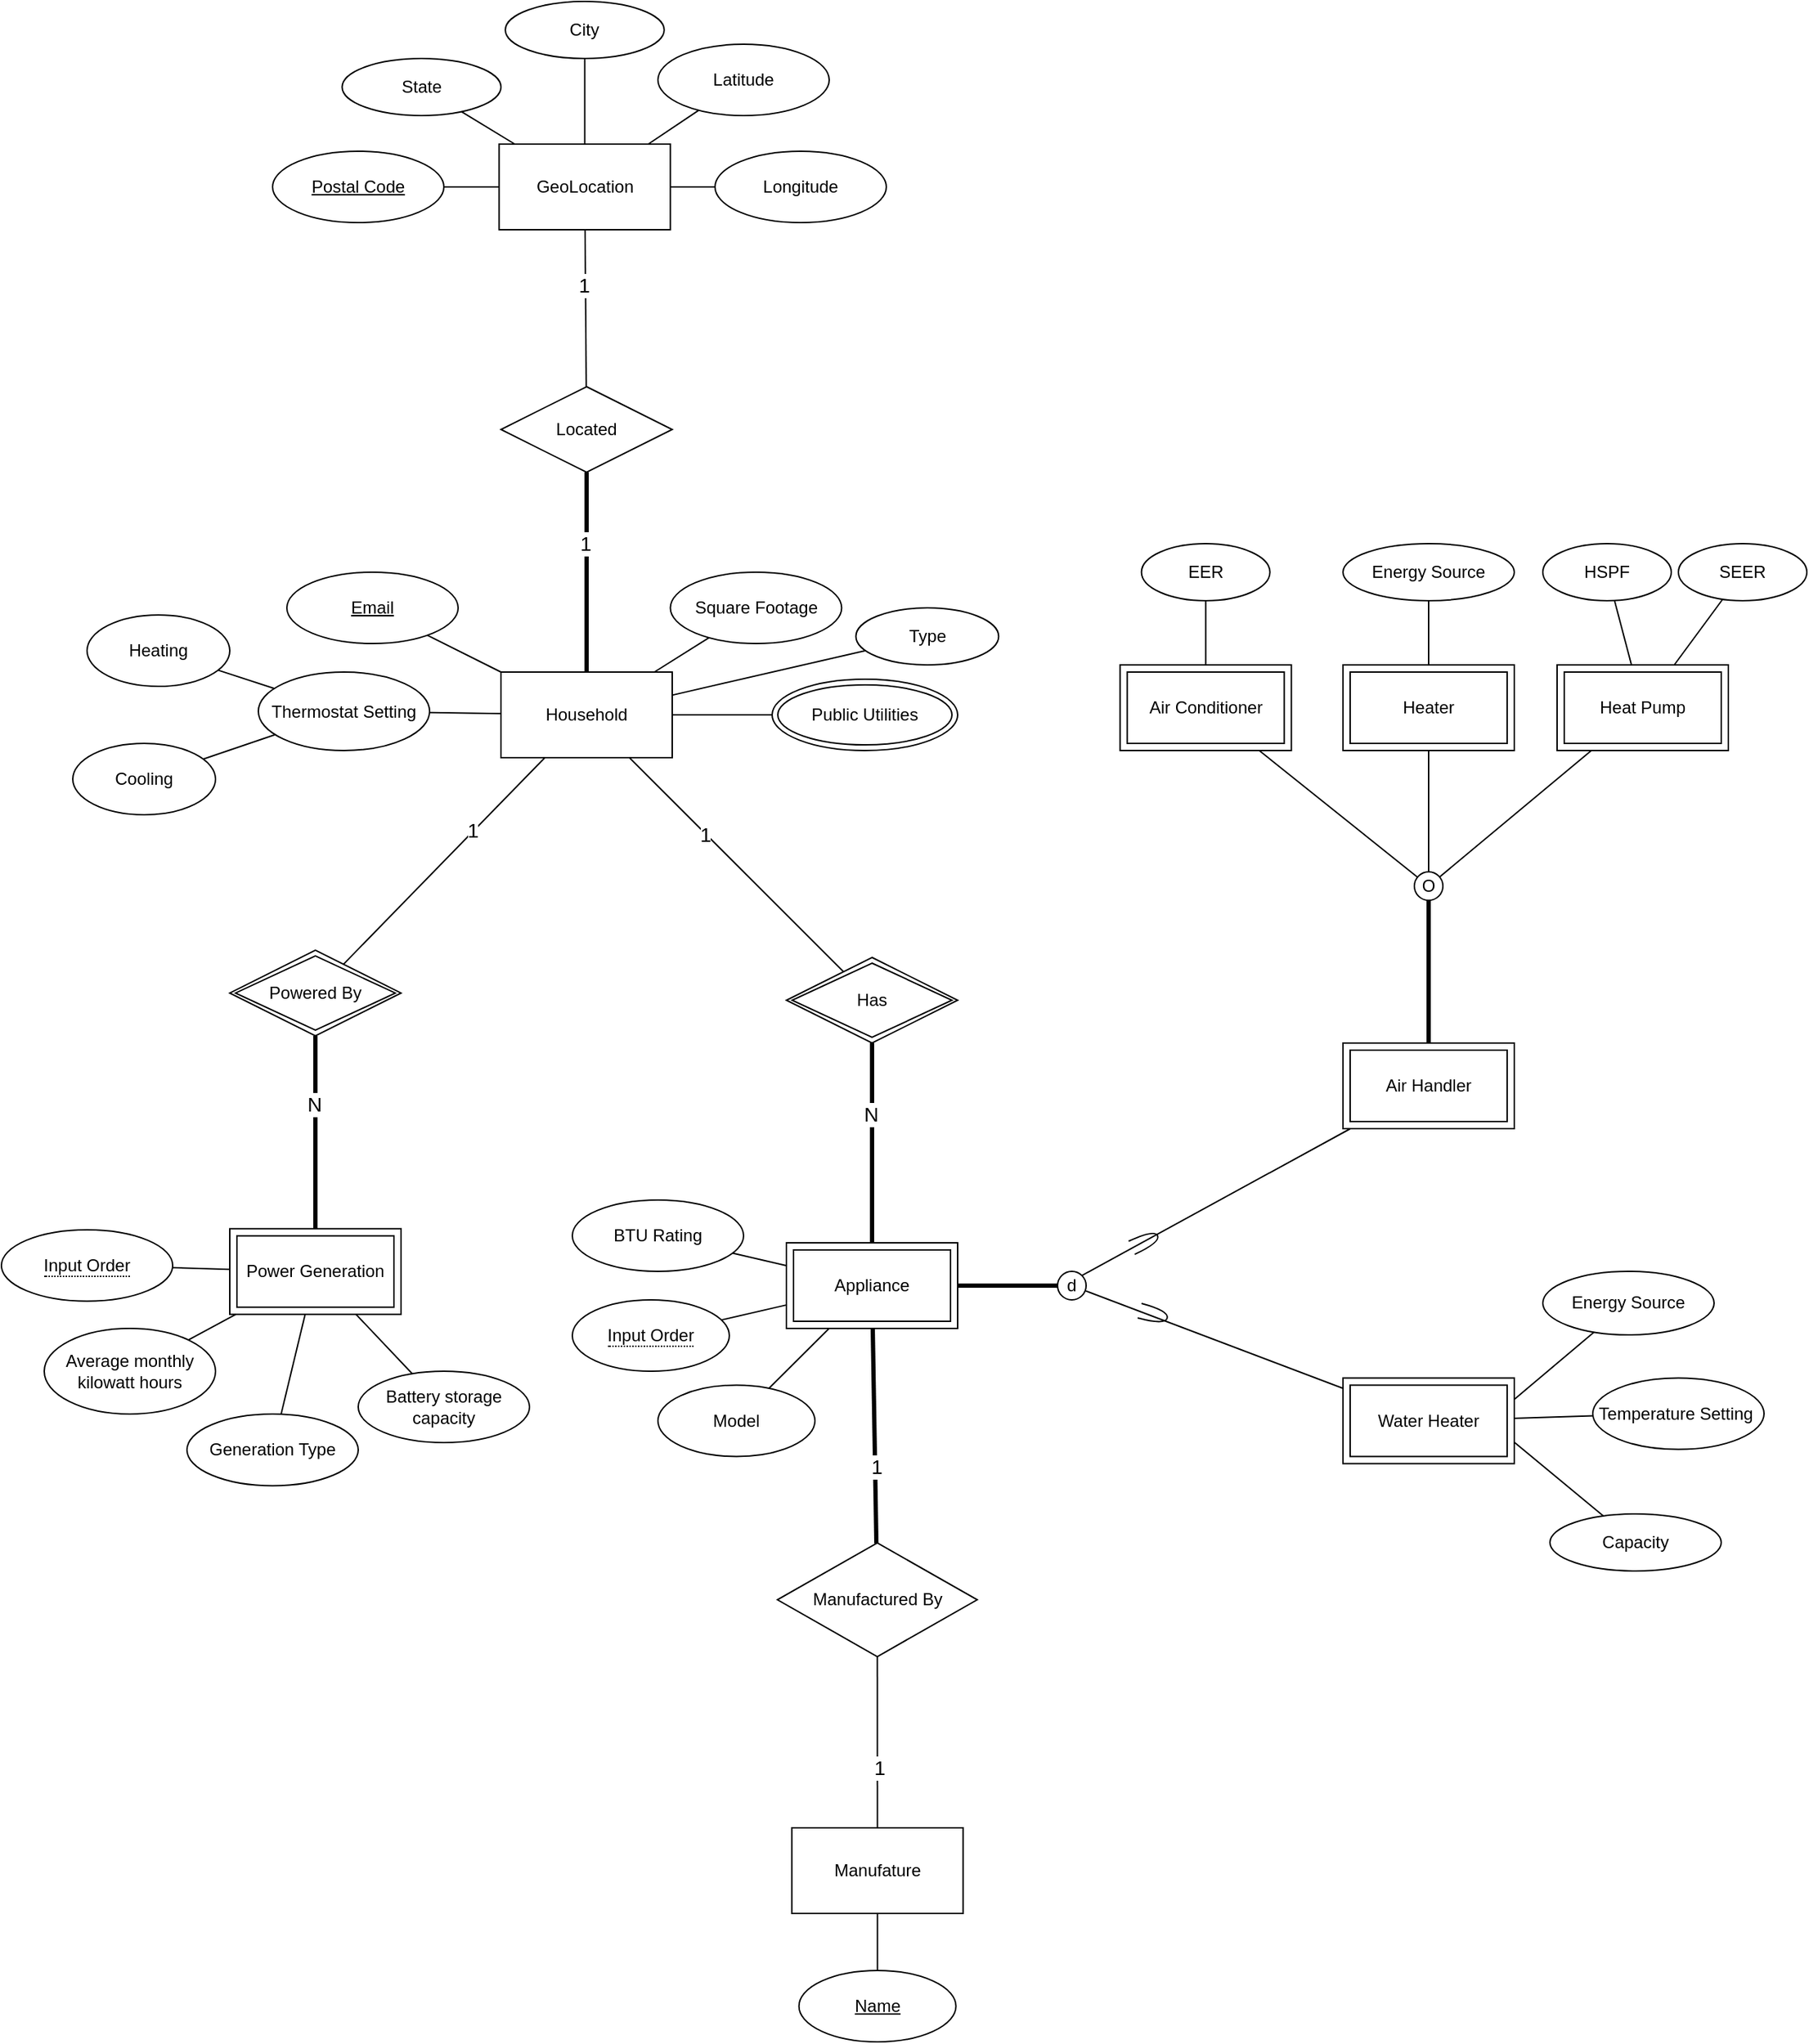 <mxfile version="21.0.6" type="github">
  <diagram id="R2lEEEUBdFMjLlhIrx00" name="Page-1">
    <mxGraphModel dx="1754" dy="2051" grid="1" gridSize="10" guides="1" tooltips="1" connect="1" arrows="1" fold="1" page="1" pageScale="1" pageWidth="850" pageHeight="1100" math="0" shadow="0" extFonts="Permanent Marker^https://fonts.googleapis.com/css?family=Permanent+Marker">
      <root>
        <mxCell id="0" />
        <mxCell id="1" parent="0" />
        <mxCell id="ZcMORs6bKGyeQukblqIx-1" value="Household" style="rounded=0;whiteSpace=wrap;html=1;" parent="1" vertex="1">
          <mxGeometry x="450" y="250" width="120" height="60" as="geometry" />
        </mxCell>
        <mxCell id="ZcMORs6bKGyeQukblqIx-2" value="&lt;u&gt;Email&lt;/u&gt;" style="ellipse;whiteSpace=wrap;html=1;" parent="1" vertex="1">
          <mxGeometry x="300" y="180" width="120" height="50" as="geometry" />
        </mxCell>
        <mxCell id="ZcMORs6bKGyeQukblqIx-3" value="Square Footage" style="ellipse;whiteSpace=wrap;html=1;" parent="1" vertex="1">
          <mxGeometry x="568.71" y="180" width="120" height="50" as="geometry" />
        </mxCell>
        <mxCell id="ZcMORs6bKGyeQukblqIx-4" value="Type" style="ellipse;whiteSpace=wrap;html=1;" parent="1" vertex="1">
          <mxGeometry x="698.71" y="205" width="100" height="40" as="geometry" />
        </mxCell>
        <mxCell id="ZcMORs6bKGyeQukblqIx-6" value="Public Utilities" style="ellipse;shape=doubleEllipse;whiteSpace=wrap;html=1;" parent="1" vertex="1">
          <mxGeometry x="640" y="255" width="130" height="50" as="geometry" />
        </mxCell>
        <mxCell id="ZcMORs6bKGyeQukblqIx-8" value="Thermostat Setting" style="ellipse;whiteSpace=wrap;html=1;" parent="1" vertex="1">
          <mxGeometry x="280" y="250" width="120" height="55" as="geometry" />
        </mxCell>
        <mxCell id="ZcMORs6bKGyeQukblqIx-9" value="Heating" style="ellipse;whiteSpace=wrap;html=1;" parent="1" vertex="1">
          <mxGeometry x="160" y="210" width="100" height="50" as="geometry" />
        </mxCell>
        <mxCell id="ZcMORs6bKGyeQukblqIx-10" value="Cooling" style="ellipse;whiteSpace=wrap;html=1;" parent="1" vertex="1">
          <mxGeometry x="150" y="300" width="100" height="50" as="geometry" />
        </mxCell>
        <mxCell id="ZcMORs6bKGyeQukblqIx-13" value="" style="endArrow=none;html=1;rounded=0;" parent="1" source="ZcMORs6bKGyeQukblqIx-9" target="ZcMORs6bKGyeQukblqIx-8" edge="1">
          <mxGeometry width="50" height="50" relative="1" as="geometry">
            <mxPoint x="650" y="420" as="sourcePoint" />
            <mxPoint x="700" y="370" as="targetPoint" />
          </mxGeometry>
        </mxCell>
        <mxCell id="ZcMORs6bKGyeQukblqIx-14" value="" style="endArrow=none;html=1;rounded=0;" parent="1" source="ZcMORs6bKGyeQukblqIx-10" target="ZcMORs6bKGyeQukblqIx-8" edge="1">
          <mxGeometry width="50" height="50" relative="1" as="geometry">
            <mxPoint x="177" y="235" as="sourcePoint" />
            <mxPoint x="233" y="265" as="targetPoint" />
          </mxGeometry>
        </mxCell>
        <mxCell id="ZcMORs6bKGyeQukblqIx-15" value="" style="endArrow=none;html=1;rounded=0;" parent="1" source="ZcMORs6bKGyeQukblqIx-8" target="ZcMORs6bKGyeQukblqIx-1" edge="1">
          <mxGeometry width="50" height="50" relative="1" as="geometry">
            <mxPoint x="187" y="245" as="sourcePoint" />
            <mxPoint x="243" y="275" as="targetPoint" />
          </mxGeometry>
        </mxCell>
        <mxCell id="ZcMORs6bKGyeQukblqIx-17" value="" style="endArrow=none;html=1;rounded=0;" parent="1" source="ZcMORs6bKGyeQukblqIx-2" target="ZcMORs6bKGyeQukblqIx-1" edge="1">
          <mxGeometry width="50" height="50" relative="1" as="geometry">
            <mxPoint x="207" y="265" as="sourcePoint" />
            <mxPoint x="263" y="295" as="targetPoint" />
          </mxGeometry>
        </mxCell>
        <mxCell id="ZcMORs6bKGyeQukblqIx-18" value="" style="endArrow=none;html=1;rounded=0;" parent="1" source="ZcMORs6bKGyeQukblqIx-3" target="ZcMORs6bKGyeQukblqIx-1" edge="1">
          <mxGeometry width="50" height="50" relative="1" as="geometry">
            <mxPoint x="217" y="275" as="sourcePoint" />
            <mxPoint x="273" y="305" as="targetPoint" />
          </mxGeometry>
        </mxCell>
        <mxCell id="ZcMORs6bKGyeQukblqIx-19" value="" style="endArrow=none;html=1;rounded=0;" parent="1" source="ZcMORs6bKGyeQukblqIx-4" target="ZcMORs6bKGyeQukblqIx-1" edge="1">
          <mxGeometry width="50" height="50" relative="1" as="geometry">
            <mxPoint x="227" y="285" as="sourcePoint" />
            <mxPoint x="283" y="315" as="targetPoint" />
          </mxGeometry>
        </mxCell>
        <mxCell id="ZcMORs6bKGyeQukblqIx-20" value="" style="endArrow=none;html=1;rounded=0;" parent="1" source="ZcMORs6bKGyeQukblqIx-1" target="ZcMORs6bKGyeQukblqIx-6" edge="1">
          <mxGeometry width="50" height="50" relative="1" as="geometry">
            <mxPoint x="237" y="295" as="sourcePoint" />
            <mxPoint x="293" y="325" as="targetPoint" />
          </mxGeometry>
        </mxCell>
        <mxCell id="A5L_Ntw7c8k01qRRpLFl-2" value="" style="endArrow=none;html=1;rounded=0;startArrow=none;" parent="1" source="A5L_Ntw7c8k01qRRpLFl-5" edge="1">
          <mxGeometry width="50" height="50" relative="1" as="geometry">
            <mxPoint x="709.5" y="425" as="sourcePoint" />
            <mxPoint x="710" y="550" as="targetPoint" />
          </mxGeometry>
        </mxCell>
        <mxCell id="A5L_Ntw7c8k01qRRpLFl-6" value="" style="endArrow=none;html=1;rounded=0;" parent="1" source="ZcMORs6bKGyeQukblqIx-1" target="A5L_Ntw7c8k01qRRpLFl-5" edge="1">
          <mxGeometry width="50" height="50" relative="1" as="geometry">
            <mxPoint x="510" y="310" as="sourcePoint" />
            <mxPoint x="510" y="430" as="targetPoint" />
          </mxGeometry>
        </mxCell>
        <mxCell id="A5L_Ntw7c8k01qRRpLFl-12" value="1" style="edgeLabel;html=1;align=center;verticalAlign=middle;resizable=0;points=[];fontSize=14;" parent="A5L_Ntw7c8k01qRRpLFl-6" vertex="1" connectable="0">
          <mxGeometry x="-0.292" y="-1" relative="1" as="geometry">
            <mxPoint as="offset" />
          </mxGeometry>
        </mxCell>
        <mxCell id="A5L_Ntw7c8k01qRRpLFl-5" value="Has" style="shape=rhombus;double=1;perimeter=rhombusPerimeter;whiteSpace=wrap;html=1;align=center;" parent="1" vertex="1">
          <mxGeometry x="650" y="450" width="120" height="60" as="geometry" />
        </mxCell>
        <mxCell id="A5L_Ntw7c8k01qRRpLFl-7" value="Appliance" style="shape=ext;margin=3;double=1;whiteSpace=wrap;html=1;align=center;" parent="1" vertex="1">
          <mxGeometry x="650" y="650" width="120" height="60" as="geometry" />
        </mxCell>
        <mxCell id="A5L_Ntw7c8k01qRRpLFl-8" value="&lt;span style=&quot;border-bottom: 1px dotted&quot;&gt;Input Order&lt;/span&gt;" style="ellipse;whiteSpace=wrap;html=1;align=center;" parent="1" vertex="1">
          <mxGeometry x="500.0" y="690" width="110" height="50" as="geometry" />
        </mxCell>
        <mxCell id="A5L_Ntw7c8k01qRRpLFl-11" value="" style="endArrow=none;html=1;rounded=0;" parent="1" source="A5L_Ntw7c8k01qRRpLFl-8" target="A5L_Ntw7c8k01qRRpLFl-7" edge="1">
          <mxGeometry width="50" height="50" relative="1" as="geometry">
            <mxPoint x="570" y="679.47" as="sourcePoint" />
            <mxPoint x="620" y="679.47" as="targetPoint" />
          </mxGeometry>
        </mxCell>
        <mxCell id="A5L_Ntw7c8k01qRRpLFl-16" value="" style="endArrow=none;html=1;rounded=0;strokeWidth=3;" parent="1" source="A5L_Ntw7c8k01qRRpLFl-5" target="A5L_Ntw7c8k01qRRpLFl-7" edge="1">
          <mxGeometry width="50" height="50" relative="1" as="geometry">
            <mxPoint x="720" y="440" as="sourcePoint" />
            <mxPoint x="720" y="520" as="targetPoint" />
          </mxGeometry>
        </mxCell>
        <mxCell id="A5L_Ntw7c8k01qRRpLFl-17" value="N" style="edgeLabel;html=1;align=center;verticalAlign=middle;resizable=0;points=[];fontSize=14;" parent="A5L_Ntw7c8k01qRRpLFl-16" vertex="1" connectable="0">
          <mxGeometry x="-0.292" y="-1" relative="1" as="geometry">
            <mxPoint as="offset" />
          </mxGeometry>
        </mxCell>
        <mxCell id="A5L_Ntw7c8k01qRRpLFl-23" value="BTU Rating" style="ellipse;whiteSpace=wrap;html=1;" parent="1" vertex="1">
          <mxGeometry x="500" y="620" width="120" height="50" as="geometry" />
        </mxCell>
        <mxCell id="A5L_Ntw7c8k01qRRpLFl-24" value="" style="endArrow=none;html=1;rounded=0;" parent="1" source="A5L_Ntw7c8k01qRRpLFl-7" target="A5L_Ntw7c8k01qRRpLFl-23" edge="1">
          <mxGeometry width="50" height="50" relative="1" as="geometry">
            <mxPoint x="594" y="741" as="sourcePoint" />
            <mxPoint x="660" y="705" as="targetPoint" />
          </mxGeometry>
        </mxCell>
        <mxCell id="A5L_Ntw7c8k01qRRpLFl-25" value="" style="endArrow=none;html=1;rounded=0;exitX=1;exitY=0.5;exitDx=0;exitDy=0;strokeWidth=3;entryX=0;entryY=0.5;entryDx=0;entryDy=0;" parent="1" source="A5L_Ntw7c8k01qRRpLFl-7" target="A5L_Ntw7c8k01qRRpLFl-26" edge="1">
          <mxGeometry width="50" height="50" relative="1" as="geometry">
            <mxPoint x="457" y="453" as="sourcePoint" />
            <mxPoint x="830" y="680" as="targetPoint" />
          </mxGeometry>
        </mxCell>
        <mxCell id="A5L_Ntw7c8k01qRRpLFl-26" value="d" style="ellipse;whiteSpace=wrap;html=1;" parent="1" vertex="1">
          <mxGeometry x="840" y="670" width="20" height="20" as="geometry" />
        </mxCell>
        <mxCell id="A5L_Ntw7c8k01qRRpLFl-34" value="Capacity" style="ellipse;whiteSpace=wrap;html=1;" parent="1" vertex="1">
          <mxGeometry x="1185" y="840.0" width="120" height="40" as="geometry" />
        </mxCell>
        <mxCell id="A5L_Ntw7c8k01qRRpLFl-35" value="Temperature Setting&amp;nbsp;" style="ellipse;whiteSpace=wrap;html=1;" parent="1" vertex="1">
          <mxGeometry x="1215" y="744.75" width="120" height="50" as="geometry" />
        </mxCell>
        <mxCell id="A5L_Ntw7c8k01qRRpLFl-36" value="Energy Source" style="ellipse;whiteSpace=wrap;html=1;" parent="1" vertex="1">
          <mxGeometry x="1180.0" y="670" width="120" height="44.49" as="geometry" />
        </mxCell>
        <mxCell id="A5L_Ntw7c8k01qRRpLFl-37" value="" style="endArrow=none;html=1;rounded=0;entryX=1;entryY=0.75;entryDx=0;entryDy=0;" parent="1" source="A5L_Ntw7c8k01qRRpLFl-34" target="ct8U8cG5p1PBOdR05WiV-39" edge="1">
          <mxGeometry width="50" height="50" relative="1" as="geometry">
            <mxPoint x="1127.6" y="816.54" as="sourcePoint" />
            <mxPoint x="1134.925" y="855.04" as="targetPoint" />
          </mxGeometry>
        </mxCell>
        <mxCell id="A5L_Ntw7c8k01qRRpLFl-38" value="" style="endArrow=none;html=1;rounded=0;" parent="1" source="A5L_Ntw7c8k01qRRpLFl-35" target="ct8U8cG5p1PBOdR05WiV-39" edge="1">
          <mxGeometry width="50" height="50" relative="1" as="geometry">
            <mxPoint x="1248.6" y="813.04" as="sourcePoint" />
            <mxPoint x="1177.6" y="855.04" as="targetPoint" />
          </mxGeometry>
        </mxCell>
        <mxCell id="A5L_Ntw7c8k01qRRpLFl-39" value="" style="endArrow=none;html=1;rounded=0;entryX=1;entryY=0.25;entryDx=0;entryDy=0;" parent="1" source="A5L_Ntw7c8k01qRRpLFl-36" target="ct8U8cG5p1PBOdR05WiV-39" edge="1">
          <mxGeometry width="50" height="50" relative="1" as="geometry">
            <mxPoint x="1324.6" y="856.04" as="sourcePoint" />
            <mxPoint x="1223.899" y="855.04" as="targetPoint" />
          </mxGeometry>
        </mxCell>
        <mxCell id="A5L_Ntw7c8k01qRRpLFl-40" value="" style="group;rotation=5;" parent="1" vertex="1" connectable="0">
          <mxGeometry x="889.997" y="640.161" width="22.406" height="18.807" as="geometry" />
        </mxCell>
        <mxCell id="A5L_Ntw7c8k01qRRpLFl-28" value="" style="shape=requiredInterface;html=1;verticalLabelPosition=bottom;sketch=0;labelBackgroundColor=#FFFFFF;fontSize=14;rotation=-25;" parent="A5L_Ntw7c8k01qRRpLFl-40" vertex="1">
          <mxGeometry x="1" y="4" width="20" height="10.17" as="geometry" />
        </mxCell>
        <mxCell id="A5L_Ntw7c8k01qRRpLFl-41" value="" style="group;rotation=-15;" parent="1" vertex="1" connectable="0">
          <mxGeometry x="896.135" y="690.903" width="22.571" height="19.093" as="geometry" />
        </mxCell>
        <mxCell id="A5L_Ntw7c8k01qRRpLFl-33" value="" style="shape=requiredInterface;html=1;verticalLabelPosition=bottom;sketch=0;labelBackgroundColor=#FFFFFF;fontSize=14;rotation=15;" parent="A5L_Ntw7c8k01qRRpLFl-41" vertex="1">
          <mxGeometry x="1" y="4" width="20" height="10.5" as="geometry" />
        </mxCell>
        <mxCell id="A5L_Ntw7c8k01qRRpLFl-50" value="" style="endArrow=none;html=1;rounded=0;strokeWidth=3;" parent="1" source="ct8U8cG5p1PBOdR05WiV-40" target="A5L_Ntw7c8k01qRRpLFl-51" edge="1">
          <mxGeometry width="50" height="50" relative="1" as="geometry">
            <mxPoint x="1155.556" y="510" as="sourcePoint" />
            <mxPoint x="1280" y="405.07" as="targetPoint" />
          </mxGeometry>
        </mxCell>
        <mxCell id="A5L_Ntw7c8k01qRRpLFl-51" value="O" style="ellipse;whiteSpace=wrap;html=1;" parent="1" vertex="1">
          <mxGeometry x="1090" y="390" width="20" height="20" as="geometry" />
        </mxCell>
        <mxCell id="A5L_Ntw7c8k01qRRpLFl-59" value="" style="endArrow=none;html=1;rounded=0;" parent="1" source="A5L_Ntw7c8k01qRRpLFl-51" target="ct8U8cG5p1PBOdR05WiV-44" edge="1">
          <mxGeometry width="50" height="50" relative="1" as="geometry">
            <mxPoint x="1310" y="556" as="sourcePoint" />
            <mxPoint x="982.053" y="307.5" as="targetPoint" />
          </mxGeometry>
        </mxCell>
        <mxCell id="A5L_Ntw7c8k01qRRpLFl-60" value="" style="endArrow=none;html=1;rounded=0;" parent="1" source="A5L_Ntw7c8k01qRRpLFl-51" target="ct8U8cG5p1PBOdR05WiV-45" edge="1">
          <mxGeometry width="50" height="50" relative="1" as="geometry">
            <mxPoint x="1520" y="763" as="sourcePoint" />
            <mxPoint x="1100" y="305" as="targetPoint" />
          </mxGeometry>
        </mxCell>
        <mxCell id="A5L_Ntw7c8k01qRRpLFl-61" value="" style="endArrow=none;html=1;rounded=0;" parent="1" source="A5L_Ntw7c8k01qRRpLFl-51" target="ct8U8cG5p1PBOdR05WiV-46" edge="1">
          <mxGeometry width="50" height="50" relative="1" as="geometry">
            <mxPoint x="1530" y="773" as="sourcePoint" />
            <mxPoint x="1221.6" y="305" as="targetPoint" />
          </mxGeometry>
        </mxCell>
        <mxCell id="A5L_Ntw7c8k01qRRpLFl-65" value="EER" style="ellipse;whiteSpace=wrap;html=1;" parent="1" vertex="1">
          <mxGeometry x="898.8" y="160" width="90" height="40" as="geometry" />
        </mxCell>
        <mxCell id="A5L_Ntw7c8k01qRRpLFl-66" value="" style="endArrow=none;html=1;rounded=0;" parent="1" source="ct8U8cG5p1PBOdR05WiV-44" target="A5L_Ntw7c8k01qRRpLFl-65" edge="1">
          <mxGeometry width="50" height="50" relative="1" as="geometry">
            <mxPoint x="943.8" y="247.5" as="sourcePoint" />
            <mxPoint x="1180" y="439.75" as="targetPoint" />
          </mxGeometry>
        </mxCell>
        <mxCell id="A5L_Ntw7c8k01qRRpLFl-67" value="Energy Source" style="ellipse;whiteSpace=wrap;html=1;" parent="1" vertex="1">
          <mxGeometry x="1040" y="160" width="120" height="40" as="geometry" />
        </mxCell>
        <mxCell id="A5L_Ntw7c8k01qRRpLFl-68" value="" style="endArrow=none;html=1;rounded=0;" parent="1" source="ct8U8cG5p1PBOdR05WiV-45" target="A5L_Ntw7c8k01qRRpLFl-67" edge="1">
          <mxGeometry width="50" height="50" relative="1" as="geometry">
            <mxPoint x="1100" y="245" as="sourcePoint" />
            <mxPoint x="1370" y="910" as="targetPoint" />
          </mxGeometry>
        </mxCell>
        <mxCell id="A5L_Ntw7c8k01qRRpLFl-70" value="SEER" style="ellipse;whiteSpace=wrap;html=1;" parent="1" vertex="1">
          <mxGeometry x="1275" y="160" width="90" height="40" as="geometry" />
        </mxCell>
        <mxCell id="A5L_Ntw7c8k01qRRpLFl-71" value="HSPF" style="ellipse;whiteSpace=wrap;html=1;" parent="1" vertex="1">
          <mxGeometry x="1180" y="160" width="90" height="40" as="geometry" />
        </mxCell>
        <mxCell id="A5L_Ntw7c8k01qRRpLFl-72" value="" style="endArrow=none;html=1;rounded=0;" parent="1" source="ct8U8cG5p1PBOdR05WiV-46" target="A5L_Ntw7c8k01qRRpLFl-70" edge="1">
          <mxGeometry width="50" height="50" relative="1" as="geometry">
            <mxPoint x="1278.947" y="245" as="sourcePoint" />
            <mxPoint x="1530" y="910" as="targetPoint" />
          </mxGeometry>
        </mxCell>
        <mxCell id="A5L_Ntw7c8k01qRRpLFl-73" value="" style="endArrow=none;html=1;rounded=0;" parent="1" source="ct8U8cG5p1PBOdR05WiV-46" target="A5L_Ntw7c8k01qRRpLFl-71" edge="1">
          <mxGeometry width="50" height="50" relative="1" as="geometry">
            <mxPoint x="1248.947" y="245" as="sourcePoint" />
            <mxPoint x="1690" y="910" as="targetPoint" />
          </mxGeometry>
        </mxCell>
        <mxCell id="qGXa7oOumlwrrZhp6h-N-1" value="Powered By" style="shape=rhombus;double=1;perimeter=rhombusPerimeter;whiteSpace=wrap;html=1;align=center;" parent="1" vertex="1">
          <mxGeometry x="260" y="444.96" width="120" height="60" as="geometry" />
        </mxCell>
        <mxCell id="qGXa7oOumlwrrZhp6h-N-2" value="" style="endArrow=none;html=1;rounded=0;" parent="1" source="ZcMORs6bKGyeQukblqIx-1" target="qGXa7oOumlwrrZhp6h-N-1" edge="1">
          <mxGeometry width="50" height="50" relative="1" as="geometry">
            <mxPoint x="550" y="320" as="sourcePoint" />
            <mxPoint x="700" y="470" as="targetPoint" />
          </mxGeometry>
        </mxCell>
        <mxCell id="qGXa7oOumlwrrZhp6h-N-3" value="1" style="edgeLabel;html=1;align=center;verticalAlign=middle;resizable=0;points=[];fontSize=14;" parent="qGXa7oOumlwrrZhp6h-N-2" vertex="1" connectable="0">
          <mxGeometry x="-0.292" y="-1" relative="1" as="geometry">
            <mxPoint as="offset" />
          </mxGeometry>
        </mxCell>
        <mxCell id="qGXa7oOumlwrrZhp6h-N-4" value="Power Generation" style="shape=ext;margin=3;double=1;whiteSpace=wrap;html=1;align=center;" parent="1" vertex="1">
          <mxGeometry x="260" y="640.16" width="120" height="60" as="geometry" />
        </mxCell>
        <mxCell id="qGXa7oOumlwrrZhp6h-N-5" value="" style="endArrow=none;html=1;rounded=0;strokeWidth=3;" parent="1" source="qGXa7oOumlwrrZhp6h-N-1" target="qGXa7oOumlwrrZhp6h-N-4" edge="1">
          <mxGeometry width="50" height="50" relative="1" as="geometry">
            <mxPoint x="700" y="524.96" as="sourcePoint" />
            <mxPoint x="700" y="664.96" as="targetPoint" />
          </mxGeometry>
        </mxCell>
        <mxCell id="qGXa7oOumlwrrZhp6h-N-6" value="N" style="edgeLabel;html=1;align=center;verticalAlign=middle;resizable=0;points=[];fontSize=14;" parent="qGXa7oOumlwrrZhp6h-N-5" vertex="1" connectable="0">
          <mxGeometry x="-0.292" y="-1" relative="1" as="geometry">
            <mxPoint as="offset" />
          </mxGeometry>
        </mxCell>
        <mxCell id="qGXa7oOumlwrrZhp6h-N-7" value="&lt;span style=&quot;border-bottom: 1px dotted&quot;&gt;Input Order&lt;/span&gt;" style="ellipse;whiteSpace=wrap;html=1;align=center;" parent="1" vertex="1">
          <mxGeometry x="100" y="640.9" width="120" height="50" as="geometry" />
        </mxCell>
        <mxCell id="qGXa7oOumlwrrZhp6h-N-8" value="Average monthly&lt;br/&gt;kilowatt hours&lt;br/&gt;" style="ellipse;whiteSpace=wrap;html=1;" parent="1" vertex="1">
          <mxGeometry x="130" y="710" width="120" height="60" as="geometry" />
        </mxCell>
        <mxCell id="qGXa7oOumlwrrZhp6h-N-9" value="Battery storage&lt;br/&gt;capacity" style="ellipse;whiteSpace=wrap;html=1;" parent="1" vertex="1">
          <mxGeometry x="350" y="740" width="120" height="50" as="geometry" />
        </mxCell>
        <mxCell id="qGXa7oOumlwrrZhp6h-N-10" value="" style="endArrow=none;html=1;rounded=0;" parent="1" source="qGXa7oOumlwrrZhp6h-N-7" target="qGXa7oOumlwrrZhp6h-N-4" edge="1">
          <mxGeometry width="50" height="50" relative="1" as="geometry">
            <mxPoint x="109" y="647.96" as="sourcePoint" />
            <mxPoint x="220" y="634.96" as="targetPoint" />
          </mxGeometry>
        </mxCell>
        <mxCell id="qGXa7oOumlwrrZhp6h-N-11" value="" style="endArrow=none;html=1;rounded=0;" parent="1" source="qGXa7oOumlwrrZhp6h-N-8" target="qGXa7oOumlwrrZhp6h-N-4" edge="1">
          <mxGeometry width="50" height="50" relative="1" as="geometry">
            <mxPoint x="159" y="694.96" as="sourcePoint" />
            <mxPoint x="270" y="684.96" as="targetPoint" />
          </mxGeometry>
        </mxCell>
        <mxCell id="qGXa7oOumlwrrZhp6h-N-12" value="" style="endArrow=none;html=1;rounded=0;" parent="1" source="qGXa7oOumlwrrZhp6h-N-9" target="qGXa7oOumlwrrZhp6h-N-4" edge="1">
          <mxGeometry width="50" height="50" relative="1" as="geometry">
            <mxPoint x="169" y="704.96" as="sourcePoint" />
            <mxPoint x="280" y="694.96" as="targetPoint" />
          </mxGeometry>
        </mxCell>
        <mxCell id="ct8U8cG5p1PBOdR05WiV-1" value="Generation Type" style="ellipse;whiteSpace=wrap;html=1;" parent="1" vertex="1">
          <mxGeometry x="230.0" y="770" width="120" height="50.25" as="geometry" />
        </mxCell>
        <mxCell id="ct8U8cG5p1PBOdR05WiV-2" value="" style="endArrow=none;html=1;rounded=0;" parent="1" source="ct8U8cG5p1PBOdR05WiV-1" target="qGXa7oOumlwrrZhp6h-N-4" edge="1">
          <mxGeometry width="50" height="50" relative="1" as="geometry">
            <mxPoint x="252" y="815.96" as="sourcePoint" />
            <mxPoint x="313" y="709.96" as="targetPoint" />
          </mxGeometry>
        </mxCell>
        <mxCell id="ct8U8cG5p1PBOdR05WiV-3" value="GeoLocation" style="rounded=0;whiteSpace=wrap;html=1;" parent="1" vertex="1">
          <mxGeometry x="448.71" y="-120" width="120" height="60" as="geometry" />
        </mxCell>
        <mxCell id="ct8U8cG5p1PBOdR05WiV-4" value="Located" style="shape=rhombus;perimeter=rhombusPerimeter;whiteSpace=wrap;html=1;align=center;" parent="1" vertex="1">
          <mxGeometry x="450" y="50" width="120" height="60" as="geometry" />
        </mxCell>
        <mxCell id="ct8U8cG5p1PBOdR05WiV-5" value="" style="endArrow=none;html=1;rounded=0;strokeWidth=3;" parent="1" source="ct8U8cG5p1PBOdR05WiV-4" target="ZcMORs6bKGyeQukblqIx-1" edge="1">
          <mxGeometry width="50" height="50" relative="1" as="geometry">
            <mxPoint x="508.12" y="140" as="sourcePoint" />
            <mxPoint x="520" y="270" as="targetPoint" />
          </mxGeometry>
        </mxCell>
        <mxCell id="ct8U8cG5p1PBOdR05WiV-6" value="1" style="edgeLabel;html=1;align=center;verticalAlign=middle;resizable=0;points=[];fontSize=14;" parent="ct8U8cG5p1PBOdR05WiV-5" vertex="1" connectable="0">
          <mxGeometry x="-0.292" y="-1" relative="1" as="geometry">
            <mxPoint as="offset" />
          </mxGeometry>
        </mxCell>
        <mxCell id="ct8U8cG5p1PBOdR05WiV-7" value="" style="endArrow=none;html=1;rounded=0;" parent="1" source="ct8U8cG5p1PBOdR05WiV-3" target="ct8U8cG5p1PBOdR05WiV-4" edge="1">
          <mxGeometry width="50" height="50" relative="1" as="geometry">
            <mxPoint x="491" y="320" as="sourcePoint" />
            <mxPoint x="350" y="465" as="targetPoint" />
          </mxGeometry>
        </mxCell>
        <mxCell id="ct8U8cG5p1PBOdR05WiV-8" value="1" style="edgeLabel;html=1;align=center;verticalAlign=middle;resizable=0;points=[];fontSize=14;" parent="ct8U8cG5p1PBOdR05WiV-7" vertex="1" connectable="0">
          <mxGeometry x="-0.292" y="-1" relative="1" as="geometry">
            <mxPoint as="offset" />
          </mxGeometry>
        </mxCell>
        <mxCell id="ct8U8cG5p1PBOdR05WiV-9" value="&lt;u&gt;Postal Code&lt;/u&gt;" style="ellipse;whiteSpace=wrap;html=1;" parent="1" vertex="1">
          <mxGeometry x="290" y="-115" width="120" height="50" as="geometry" />
        </mxCell>
        <mxCell id="ct8U8cG5p1PBOdR05WiV-10" value="" style="endArrow=none;html=1;rounded=0;" parent="1" source="ct8U8cG5p1PBOdR05WiV-9" target="ct8U8cG5p1PBOdR05WiV-3" edge="1">
          <mxGeometry width="50" height="50" relative="1" as="geometry">
            <mxPoint x="409" y="234" as="sourcePoint" />
            <mxPoint x="440" y="50" as="targetPoint" />
          </mxGeometry>
        </mxCell>
        <mxCell id="ct8U8cG5p1PBOdR05WiV-12" value="State" style="ellipse;whiteSpace=wrap;html=1;" parent="1" vertex="1">
          <mxGeometry x="338.71" y="-180" width="111.29" height="40" as="geometry" />
        </mxCell>
        <mxCell id="ct8U8cG5p1PBOdR05WiV-13" value="City" style="ellipse;whiteSpace=wrap;html=1;" parent="1" vertex="1">
          <mxGeometry x="453.07" y="-220" width="111.29" height="40" as="geometry" />
        </mxCell>
        <mxCell id="ct8U8cG5p1PBOdR05WiV-14" value="Latitude" style="ellipse;whiteSpace=wrap;html=1;" parent="1" vertex="1">
          <mxGeometry x="560" y="-190" width="120" height="50" as="geometry" />
        </mxCell>
        <mxCell id="ct8U8cG5p1PBOdR05WiV-15" value="Longitude" style="ellipse;whiteSpace=wrap;html=1;" parent="1" vertex="1">
          <mxGeometry x="600" y="-115" width="120" height="50" as="geometry" />
        </mxCell>
        <mxCell id="ct8U8cG5p1PBOdR05WiV-16" value="" style="endArrow=none;html=1;rounded=0;" parent="1" source="ct8U8cG5p1PBOdR05WiV-12" target="ct8U8cG5p1PBOdR05WiV-3" edge="1">
          <mxGeometry width="50" height="50" relative="1" as="geometry">
            <mxPoint x="410" y="-80" as="sourcePoint" />
            <mxPoint x="459" y="-80" as="targetPoint" />
          </mxGeometry>
        </mxCell>
        <mxCell id="ct8U8cG5p1PBOdR05WiV-17" value="" style="endArrow=none;html=1;rounded=0;" parent="1" source="ct8U8cG5p1PBOdR05WiV-13" target="ct8U8cG5p1PBOdR05WiV-3" edge="1">
          <mxGeometry width="50" height="50" relative="1" as="geometry">
            <mxPoint x="420" y="-70" as="sourcePoint" />
            <mxPoint x="469" y="-70" as="targetPoint" />
          </mxGeometry>
        </mxCell>
        <mxCell id="ct8U8cG5p1PBOdR05WiV-18" value="" style="endArrow=none;html=1;rounded=0;" parent="1" source="ct8U8cG5p1PBOdR05WiV-14" target="ct8U8cG5p1PBOdR05WiV-3" edge="1">
          <mxGeometry width="50" height="50" relative="1" as="geometry">
            <mxPoint x="430" y="-60" as="sourcePoint" />
            <mxPoint x="479" y="-60" as="targetPoint" />
          </mxGeometry>
        </mxCell>
        <mxCell id="ct8U8cG5p1PBOdR05WiV-19" value="" style="endArrow=none;html=1;rounded=0;" parent="1" source="ct8U8cG5p1PBOdR05WiV-3" target="ct8U8cG5p1PBOdR05WiV-15" edge="1">
          <mxGeometry width="50" height="50" relative="1" as="geometry">
            <mxPoint x="440" y="-50" as="sourcePoint" />
            <mxPoint x="489" y="-50" as="targetPoint" />
          </mxGeometry>
        </mxCell>
        <mxCell id="ct8U8cG5p1PBOdR05WiV-28" value="Manufature" style="rounded=0;whiteSpace=wrap;html=1;" parent="1" vertex="1">
          <mxGeometry x="653.8" y="1060" width="120" height="60" as="geometry" />
        </mxCell>
        <mxCell id="ct8U8cG5p1PBOdR05WiV-29" value="Manufactured By" style="shape=rhombus;perimeter=rhombusPerimeter;whiteSpace=wrap;html=1;align=center;" parent="1" vertex="1">
          <mxGeometry x="643.71" y="860.34" width="140" height="79.66" as="geometry" />
        </mxCell>
        <mxCell id="ct8U8cG5p1PBOdR05WiV-30" value="" style="endArrow=none;html=1;rounded=0;strokeWidth=3;" parent="1" source="ct8U8cG5p1PBOdR05WiV-29" target="A5L_Ntw7c8k01qRRpLFl-7" edge="1">
          <mxGeometry width="50" height="50" relative="1" as="geometry">
            <mxPoint x="909.41" y="240" as="sourcePoint" />
            <mxPoint x="911.29" y="350" as="targetPoint" />
          </mxGeometry>
        </mxCell>
        <mxCell id="ct8U8cG5p1PBOdR05WiV-31" value="1" style="edgeLabel;html=1;align=center;verticalAlign=middle;resizable=0;points=[];fontSize=14;" parent="ct8U8cG5p1PBOdR05WiV-30" vertex="1" connectable="0">
          <mxGeometry x="-0.292" y="-1" relative="1" as="geometry">
            <mxPoint as="offset" />
          </mxGeometry>
        </mxCell>
        <mxCell id="ct8U8cG5p1PBOdR05WiV-32" value="" style="endArrow=none;html=1;rounded=0;" parent="1" source="ct8U8cG5p1PBOdR05WiV-28" target="ct8U8cG5p1PBOdR05WiV-29" edge="1">
          <mxGeometry width="50" height="50" relative="1" as="geometry">
            <mxPoint x="892.29" y="420" as="sourcePoint" />
            <mxPoint x="751.29" y="565" as="targetPoint" />
          </mxGeometry>
        </mxCell>
        <mxCell id="ct8U8cG5p1PBOdR05WiV-33" value="1" style="edgeLabel;html=1;align=center;verticalAlign=middle;resizable=0;points=[];fontSize=14;" parent="ct8U8cG5p1PBOdR05WiV-32" vertex="1" connectable="0">
          <mxGeometry x="-0.292" y="-1" relative="1" as="geometry">
            <mxPoint as="offset" />
          </mxGeometry>
        </mxCell>
        <mxCell id="ct8U8cG5p1PBOdR05WiV-34" value="&lt;u&gt;Name&lt;/u&gt;" style="ellipse;whiteSpace=wrap;html=1;" parent="1" vertex="1">
          <mxGeometry x="658.8" y="1160" width="110" height="50" as="geometry" />
        </mxCell>
        <mxCell id="ct8U8cG5p1PBOdR05WiV-35" value="" style="endArrow=none;html=1;rounded=0;" parent="1" source="ct8U8cG5p1PBOdR05WiV-34" target="ct8U8cG5p1PBOdR05WiV-28" edge="1">
          <mxGeometry width="50" height="50" relative="1" as="geometry">
            <mxPoint x="713.71" y="1190" as="sourcePoint" />
            <mxPoint x="723.71" y="1120" as="targetPoint" />
          </mxGeometry>
        </mxCell>
        <mxCell id="ct8U8cG5p1PBOdR05WiV-36" value="Model" style="ellipse;whiteSpace=wrap;html=1;" parent="1" vertex="1">
          <mxGeometry x="560.0" y="749.75" width="110" height="50" as="geometry" />
        </mxCell>
        <mxCell id="ct8U8cG5p1PBOdR05WiV-37" value="" style="endArrow=none;html=1;rounded=0;" parent="1" source="ct8U8cG5p1PBOdR05WiV-36" target="A5L_Ntw7c8k01qRRpLFl-7" edge="1">
          <mxGeometry width="50" height="50" relative="1" as="geometry">
            <mxPoint x="723.71" y="1200" as="sourcePoint" />
            <mxPoint x="724" y="1110" as="targetPoint" />
          </mxGeometry>
        </mxCell>
        <mxCell id="ct8U8cG5p1PBOdR05WiV-39" value="Water Heater" style="shape=ext;margin=3;double=1;whiteSpace=wrap;html=1;align=center;" parent="1" vertex="1">
          <mxGeometry x="1040" y="744.75" width="120" height="60" as="geometry" />
        </mxCell>
        <mxCell id="ct8U8cG5p1PBOdR05WiV-40" value="Air Handler" style="shape=ext;margin=3;double=1;whiteSpace=wrap;html=1;align=center;" parent="1" vertex="1">
          <mxGeometry x="1040" y="510" width="120" height="60" as="geometry" />
        </mxCell>
        <mxCell id="ct8U8cG5p1PBOdR05WiV-43" value="" style="endArrow=none;html=1;rounded=0;entryX=1;entryY=0;entryDx=0;entryDy=0;" parent="1" source="ct8U8cG5p1PBOdR05WiV-40" target="A5L_Ntw7c8k01qRRpLFl-26" edge="1">
          <mxGeometry width="50" height="50" relative="1" as="geometry">
            <mxPoint x="1102" y="404" as="sourcePoint" />
            <mxPoint x="992" y="318" as="targetPoint" />
          </mxGeometry>
        </mxCell>
        <mxCell id="A5L_Ntw7c8k01qRRpLFl-32" value="" style="endArrow=none;html=1;rounded=0;" parent="1" source="ct8U8cG5p1PBOdR05WiV-39" target="A5L_Ntw7c8k01qRRpLFl-26" edge="1">
          <mxGeometry width="50" height="50" relative="1" as="geometry">
            <mxPoint x="990" y="770" as="sourcePoint" />
            <mxPoint x="866" y="683" as="targetPoint" />
          </mxGeometry>
        </mxCell>
        <mxCell id="ct8U8cG5p1PBOdR05WiV-44" value="Air Conditioner" style="shape=ext;margin=3;double=1;whiteSpace=wrap;html=1;align=center;" parent="1" vertex="1">
          <mxGeometry x="883.8" y="245" width="120" height="60" as="geometry" />
        </mxCell>
        <mxCell id="ct8U8cG5p1PBOdR05WiV-45" value="Heater" style="shape=ext;margin=3;double=1;whiteSpace=wrap;html=1;align=center;" parent="1" vertex="1">
          <mxGeometry x="1040" y="245" width="120" height="60" as="geometry" />
        </mxCell>
        <mxCell id="ct8U8cG5p1PBOdR05WiV-46" value="Heat Pump" style="shape=ext;margin=3;double=1;whiteSpace=wrap;html=1;align=center;" parent="1" vertex="1">
          <mxGeometry x="1190" y="245" width="120" height="60" as="geometry" />
        </mxCell>
      </root>
    </mxGraphModel>
  </diagram>
</mxfile>
